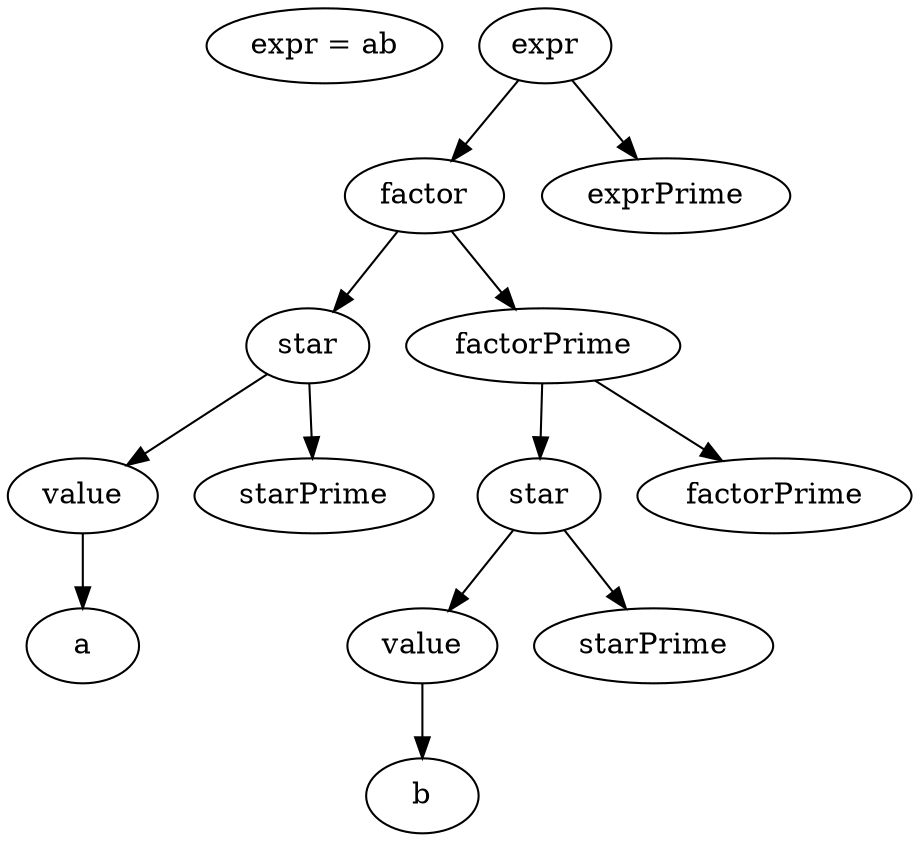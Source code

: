 digraph G {
E [label="expr = ab"];
0 [label="expr"];
1 [label="factor"];
2 [label="star"];
3 [label="value"];
4 [label="a"];
6 [label="starPrime"];
8 [label="factorPrime"];
9 [label="star"];
10 [label="value"];
11 [label="b"];
13 [label="starPrime"];
15 [label="factorPrime"];
17 [label="exprPrime"];
0 -> 1;
0 -> 17;
1 -> 2;
1 -> 8;
2 -> 3;
2 -> 6;
3 -> 4;
8 -> 9;
8 -> 15;
9 -> 10;
9 -> 13;
10 -> 11;
}
